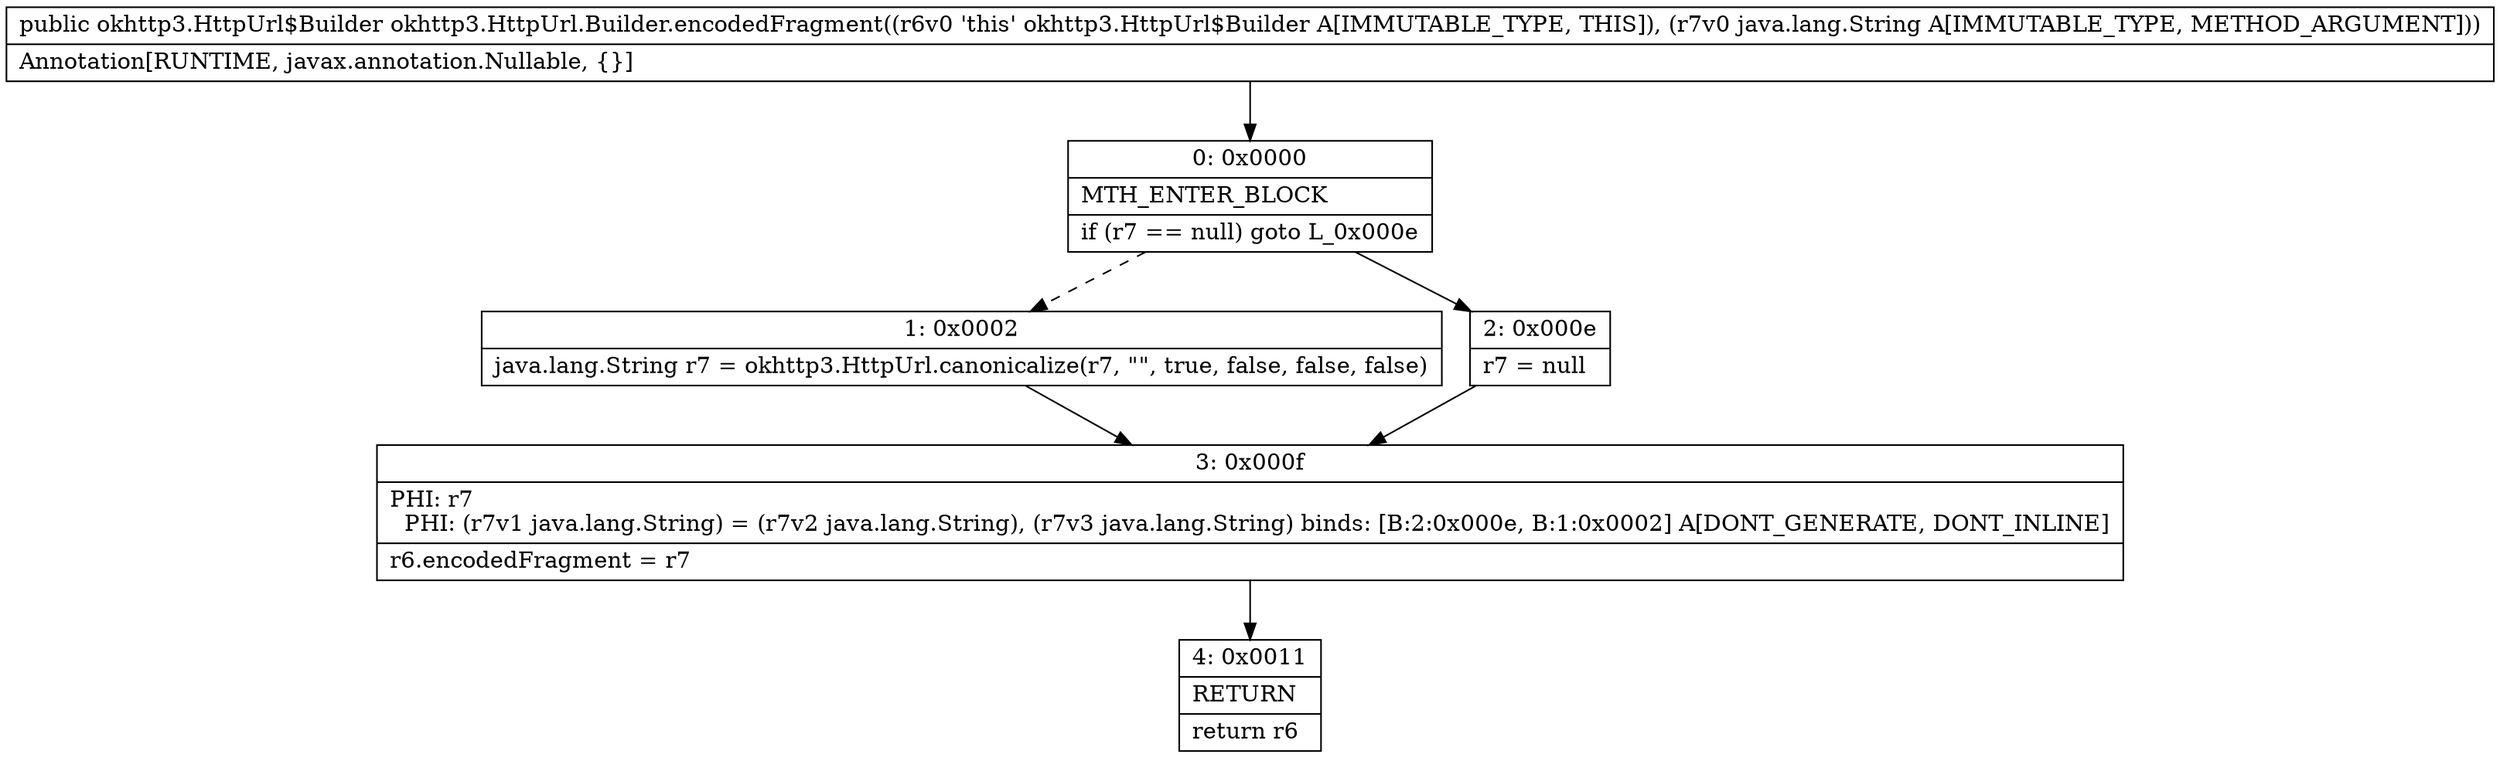 digraph "CFG forokhttp3.HttpUrl.Builder.encodedFragment(Ljava\/lang\/String;)Lokhttp3\/HttpUrl$Builder;" {
Node_0 [shape=record,label="{0\:\ 0x0000|MTH_ENTER_BLOCK\l|if (r7 == null) goto L_0x000e\l}"];
Node_1 [shape=record,label="{1\:\ 0x0002|java.lang.String r7 = okhttp3.HttpUrl.canonicalize(r7, \"\", true, false, false, false)\l}"];
Node_2 [shape=record,label="{2\:\ 0x000e|r7 = null\l}"];
Node_3 [shape=record,label="{3\:\ 0x000f|PHI: r7 \l  PHI: (r7v1 java.lang.String) = (r7v2 java.lang.String), (r7v3 java.lang.String) binds: [B:2:0x000e, B:1:0x0002] A[DONT_GENERATE, DONT_INLINE]\l|r6.encodedFragment = r7\l}"];
Node_4 [shape=record,label="{4\:\ 0x0011|RETURN\l|return r6\l}"];
MethodNode[shape=record,label="{public okhttp3.HttpUrl$Builder okhttp3.HttpUrl.Builder.encodedFragment((r6v0 'this' okhttp3.HttpUrl$Builder A[IMMUTABLE_TYPE, THIS]), (r7v0 java.lang.String A[IMMUTABLE_TYPE, METHOD_ARGUMENT]))  | Annotation[RUNTIME, javax.annotation.Nullable, \{\}]\l}"];
MethodNode -> Node_0;
Node_0 -> Node_1[style=dashed];
Node_0 -> Node_2;
Node_1 -> Node_3;
Node_2 -> Node_3;
Node_3 -> Node_4;
}

